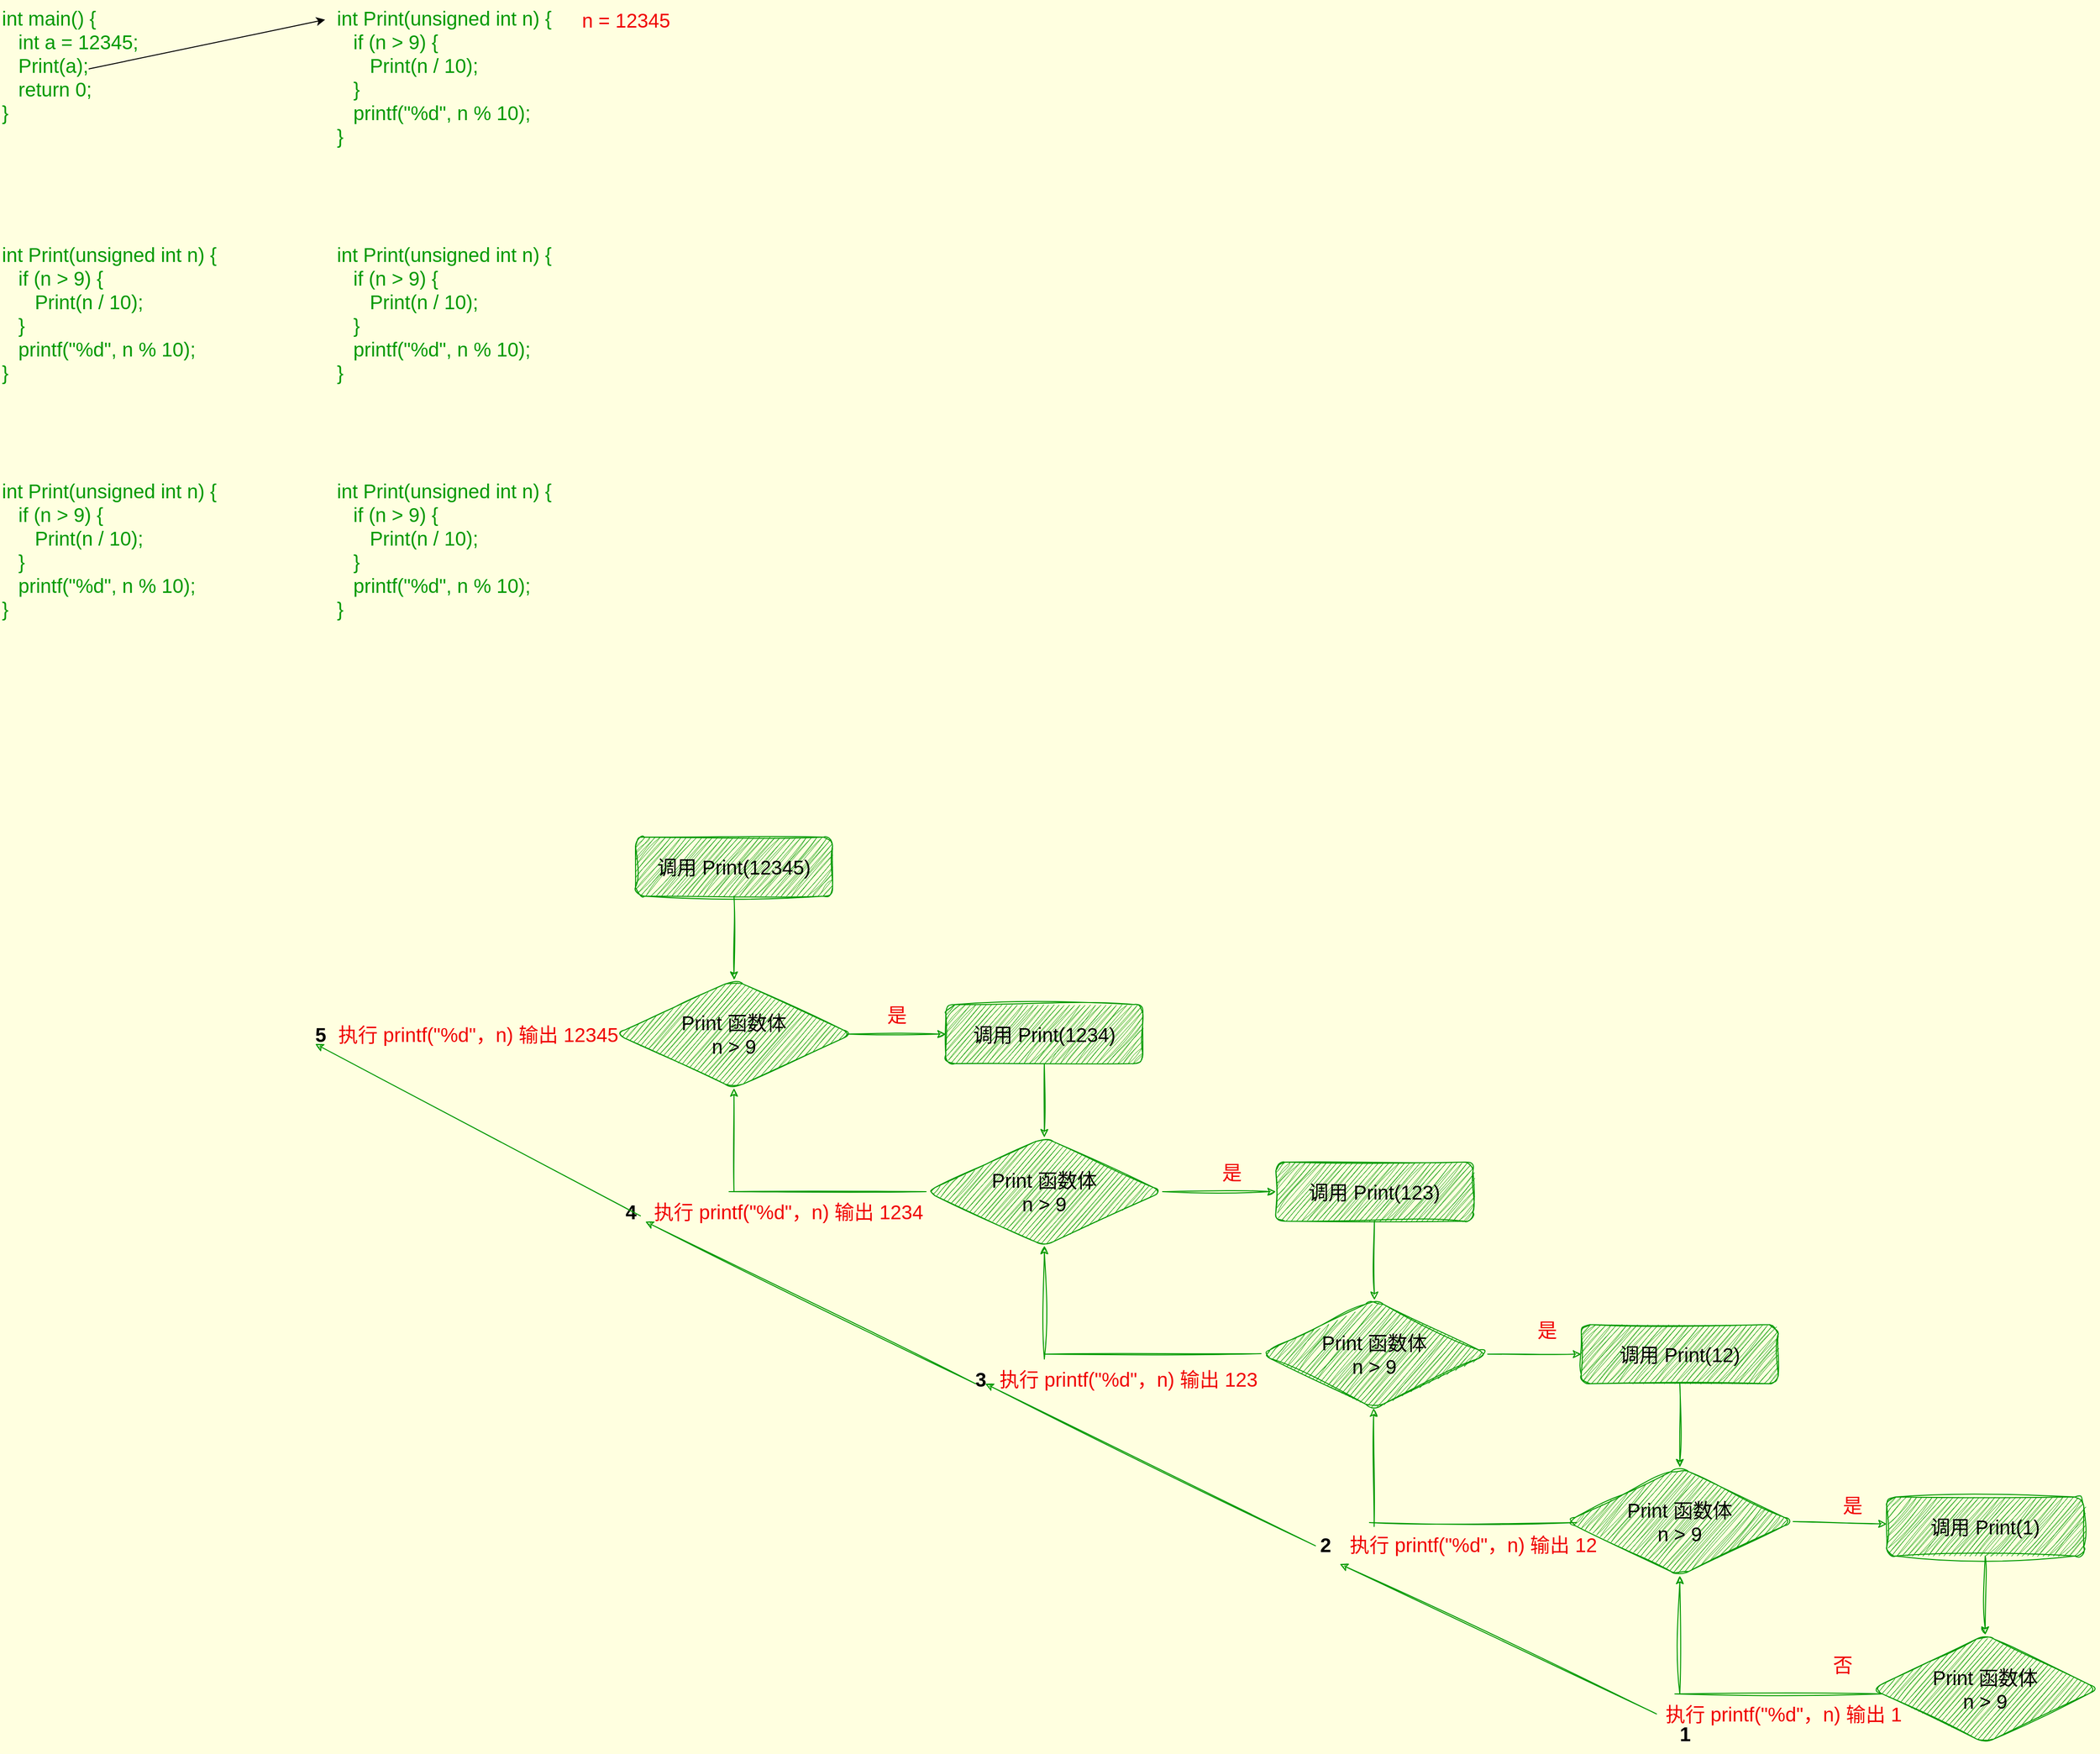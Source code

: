 <mxfile>
    <diagram id="nKJZuP3_xFPf2Oqtulhe" name="第 1 页">
        <mxGraphModel dx="1566" dy="499" grid="1" gridSize="10" guides="1" tooltips="1" connect="1" arrows="1" fold="1" page="1" pageScale="1" pageWidth="1000000" pageHeight="1000000" background="#FFFFE0" math="0" shadow="0">
            <root>
                <mxCell id="0"/>
                <mxCell id="1" parent="0"/>
                <mxCell id="6" value="int Print(unsigned int n) {&lt;br&gt;&amp;nbsp; &amp;nbsp;if (n &amp;gt; 9) {&lt;br&gt;&amp;nbsp; &amp;nbsp; &amp;nbsp; Print(n / 10);&lt;br&gt;&amp;nbsp; &amp;nbsp;}&lt;br&gt;&amp;nbsp; &amp;nbsp;printf(&quot;%d&quot;, n % 10);&lt;br&gt;}" style="text;whiteSpace=wrap;html=1;fontSize=20;fontColor=#009900;" vertex="1" parent="1">
                    <mxGeometry x="400" y="30" width="250" height="170" as="geometry"/>
                </mxCell>
                <mxCell id="7" value="int main() {&lt;br&gt;&amp;nbsp; &amp;nbsp;int a = 12345;&amp;nbsp;&amp;nbsp;&lt;br&gt;&amp;nbsp; &amp;nbsp;Print(a);&lt;br&gt;&amp;nbsp; &amp;nbsp;return 0;&lt;br&gt;}" style="text;whiteSpace=wrap;html=1;fontSize=20;fontColor=#009900;" vertex="1" parent="1">
                    <mxGeometry x="60" y="30" width="160" height="140" as="geometry"/>
                </mxCell>
                <mxCell id="8" value="int Print(unsigned int n) {&lt;br&gt;&amp;nbsp; &amp;nbsp;if (n &amp;gt; 9) {&lt;br&gt;&amp;nbsp; &amp;nbsp; &amp;nbsp; Print(n / 10);&lt;br&gt;&amp;nbsp; &amp;nbsp;}&lt;br&gt;&amp;nbsp; &amp;nbsp;printf(&quot;%d&quot;, n % 10);&lt;br&gt;}" style="text;whiteSpace=wrap;html=1;fontSize=20;fontColor=#009900;" vertex="1" parent="1">
                    <mxGeometry x="60" y="270" width="250" height="170" as="geometry"/>
                </mxCell>
                <mxCell id="9" value="int Print(unsigned int n) {&lt;br&gt;&amp;nbsp; &amp;nbsp;if (n &amp;gt; 9) {&lt;br&gt;&amp;nbsp; &amp;nbsp; &amp;nbsp; Print(n / 10);&lt;br&gt;&amp;nbsp; &amp;nbsp;}&lt;br&gt;&amp;nbsp; &amp;nbsp;printf(&quot;%d&quot;, n % 10);&lt;br&gt;}" style="text;whiteSpace=wrap;html=1;fontSize=20;fontColor=#009900;" vertex="1" parent="1">
                    <mxGeometry x="400" y="270" width="250" height="170" as="geometry"/>
                </mxCell>
                <mxCell id="10" value="int Print(unsigned int n) {&lt;br&gt;&amp;nbsp; &amp;nbsp;if (n &amp;gt; 9) {&lt;br&gt;&amp;nbsp; &amp;nbsp; &amp;nbsp; Print(n / 10);&lt;br&gt;&amp;nbsp; &amp;nbsp;}&lt;br&gt;&amp;nbsp; &amp;nbsp;printf(&quot;%d&quot;, n % 10);&lt;br&gt;}" style="text;whiteSpace=wrap;html=1;fontSize=20;fontColor=#009900;" vertex="1" parent="1">
                    <mxGeometry x="60" y="510" width="250" height="170" as="geometry"/>
                </mxCell>
                <mxCell id="11" value="int Print(unsigned int n) {&lt;br&gt;&amp;nbsp; &amp;nbsp;if (n &amp;gt; 9) {&lt;br&gt;&amp;nbsp; &amp;nbsp; &amp;nbsp; Print(n / 10);&lt;br&gt;&amp;nbsp; &amp;nbsp;}&lt;br&gt;&amp;nbsp; &amp;nbsp;printf(&quot;%d&quot;, n % 10);&lt;br&gt;}" style="text;whiteSpace=wrap;html=1;fontSize=20;fontColor=#009900;" vertex="1" parent="1">
                    <mxGeometry x="400" y="510" width="250" height="170" as="geometry"/>
                </mxCell>
                <mxCell id="16" value="" style="endArrow=classic;html=1;fontSize=20;fontColor=#009900;" edge="1" parent="1">
                    <mxGeometry width="50" height="50" relative="1" as="geometry">
                        <mxPoint x="150" y="100" as="sourcePoint"/>
                        <mxPoint x="390" y="50" as="targetPoint"/>
                    </mxGeometry>
                </mxCell>
                <mxCell id="17" value="n = 12345" style="text;html=1;align=center;verticalAlign=middle;resizable=0;points=[];autosize=1;strokeColor=none;fillColor=none;fontSize=20;fontColor=#F00000;" vertex="1" parent="1">
                    <mxGeometry x="640" y="30" width="110" height="40" as="geometry"/>
                </mxCell>
                <mxCell id="93" value="执行 printf(&quot;%d&quot;，n) 输出 12345" style="text;html=1;align=center;verticalAlign=middle;resizable=0;points=[];autosize=1;strokeColor=none;fillColor=none;fontSize=20;fontColor=#F00000;" vertex="1" parent="1">
                    <mxGeometry x="390" y="1060" width="310" height="40" as="geometry"/>
                </mxCell>
                <mxCell id="135" style="edgeStyle=none;html=1;exitX=0.5;exitY=1;exitDx=0;exitDy=0;fontSize=20;fontColor=#F00000;sketch=1;curveFitting=1;jiggle=2;strokeColor=#009900;entryX=0.5;entryY=0;entryDx=0;entryDy=0;" edge="1" parent="1" source="136">
                    <mxGeometry relative="1" as="geometry">
                        <mxPoint x="805" y="1025" as="targetPoint"/>
                    </mxGeometry>
                </mxCell>
                <mxCell id="136" value="调用 Print(12345)" style="rounded=1;whiteSpace=wrap;html=1;fontSize=20;fontColor=#000000;sketch=1;curveFitting=1;jiggle=2;glass=0;strokeColor=#009900;fillColor=#009900;" vertex="1" parent="1">
                    <mxGeometry x="705" y="880" width="200" height="60" as="geometry"/>
                </mxCell>
                <mxCell id="138" style="edgeStyle=none;sketch=1;html=1;exitX=1;exitY=0.5;exitDx=0;exitDy=0;fontSize=20;fontColor=#F00000;strokeColor=#009900;" edge="1" parent="1">
                    <mxGeometry relative="1" as="geometry">
                        <mxPoint x="1020.0" y="1080" as="targetPoint"/>
                        <mxPoint x="920" y="1080" as="sourcePoint"/>
                    </mxGeometry>
                </mxCell>
                <mxCell id="142" value="是" style="text;html=1;align=center;verticalAlign=middle;resizable=0;points=[];autosize=1;strokeColor=none;fillColor=none;fontSize=20;fontColor=#F00000;" vertex="1" parent="1">
                    <mxGeometry x="950" y="1040" width="40" height="40" as="geometry"/>
                </mxCell>
                <mxCell id="143" style="edgeStyle=none;sketch=1;html=1;fontSize=20;fontColor=#F00000;strokeColor=#009900;entryX=0.5;entryY=0;entryDx=0;entryDy=0;" edge="1" parent="1" source="144" target="146">
                    <mxGeometry relative="1" as="geometry">
                        <mxPoint x="1130.0" y="1180" as="targetPoint"/>
                    </mxGeometry>
                </mxCell>
                <mxCell id="144" value="调用 Print(1234)" style="rounded=1;whiteSpace=wrap;html=1;fontSize=20;fontColor=#000000;sketch=1;curveFitting=1;jiggle=2;glass=0;labelBackgroundColor=none;strokeColor=#009900;fillColor=#009900;" vertex="1" parent="1">
                    <mxGeometry x="1020" y="1050" width="200" height="60" as="geometry"/>
                </mxCell>
                <mxCell id="177" style="edgeStyle=none;sketch=1;html=1;exitX=1;exitY=0.5;exitDx=0;exitDy=0;entryX=0;entryY=0.5;entryDx=0;entryDy=0;strokeColor=#009900;fontSize=20;fontColor=#000000;" edge="1" parent="1" source="146" target="149">
                    <mxGeometry relative="1" as="geometry"/>
                </mxCell>
                <mxCell id="146" value="Print 函数体&lt;br&gt;n &amp;gt; 9" style="rhombus;whiteSpace=wrap;html=1;rounded=1;glass=0;sketch=1;fontSize=20;fontColor=#000000;strokeColor=#009900;fillColor=#009900;" vertex="1" parent="1">
                    <mxGeometry x="1000" y="1185" width="240" height="110" as="geometry"/>
                </mxCell>
                <mxCell id="147" value="是" style="text;html=1;align=center;verticalAlign=middle;resizable=0;points=[];autosize=1;strokeColor=none;fillColor=none;fontSize=20;fontColor=#F00000;sketch=1;curveFitting=1;jiggle=2;" vertex="1" parent="1">
                    <mxGeometry x="1290" y="1200" width="40" height="40" as="geometry"/>
                </mxCell>
                <mxCell id="178" style="edgeStyle=none;sketch=1;html=1;exitX=0.5;exitY=1;exitDx=0;exitDy=0;entryX=0.5;entryY=0;entryDx=0;entryDy=0;strokeColor=#009900;fontSize=20;fontColor=#000000;" edge="1" parent="1" source="149" target="151">
                    <mxGeometry relative="1" as="geometry"/>
                </mxCell>
                <mxCell id="149" value="调用 Print(123)" style="rounded=1;whiteSpace=wrap;html=1;fontSize=20;fontColor=#000000;sketch=1;curveFitting=1;jiggle=2;glass=0;fillColor=#009900;strokeColor=#009900;" vertex="1" parent="1">
                    <mxGeometry x="1355" y="1210" width="200" height="60" as="geometry"/>
                </mxCell>
                <mxCell id="181" style="edgeStyle=none;sketch=1;html=1;exitX=1;exitY=0.5;exitDx=0;exitDy=0;entryX=0;entryY=0.5;entryDx=0;entryDy=0;strokeColor=#009900;fontSize=20;fontColor=#000000;" edge="1" parent="1" source="151" target="154">
                    <mxGeometry relative="1" as="geometry"/>
                </mxCell>
                <mxCell id="151" value="Print 函数体&lt;br&gt;n &amp;gt; 9" style="rhombus;whiteSpace=wrap;html=1;rounded=1;glass=0;sketch=1;fontSize=20;fontColor=#000000;strokeColor=#009900;curveFitting=1;jiggle=2;fillColor=#009900;" vertex="1" parent="1">
                    <mxGeometry x="1340" y="1350" width="230" height="110" as="geometry"/>
                </mxCell>
                <mxCell id="152" value="是" style="text;html=1;align=center;verticalAlign=middle;resizable=0;points=[];autosize=1;strokeColor=none;fillColor=none;fontSize=20;fontColor=#F00000;sketch=1;curveFitting=1;jiggle=2;" vertex="1" parent="1">
                    <mxGeometry x="1610" y="1360" width="40" height="40" as="geometry"/>
                </mxCell>
                <mxCell id="153" style="edgeStyle=none;sketch=1;html=1;exitX=0.5;exitY=1;exitDx=0;exitDy=0;entryX=0.5;entryY=0;entryDx=0;entryDy=0;fontSize=20;fontColor=#F00000;strokeColor=#009900;curveFitting=1;jiggle=2;" edge="1" parent="1" source="154" target="156">
                    <mxGeometry relative="1" as="geometry"/>
                </mxCell>
                <mxCell id="154" value="调用 Print(12)" style="rounded=1;whiteSpace=wrap;html=1;fontSize=20;fontColor=#000000;sketch=1;curveFitting=1;jiggle=2;glass=0;strokeColor=#009900;fillColor=#009900;" vertex="1" parent="1">
                    <mxGeometry x="1665" y="1375" width="200" height="60" as="geometry"/>
                </mxCell>
                <mxCell id="185" style="edgeStyle=none;sketch=1;html=1;exitX=1;exitY=0.5;exitDx=0;exitDy=0;strokeColor=#009900;fontSize=20;fontColor=#000000;" edge="1" parent="1" source="156" target="159">
                    <mxGeometry relative="1" as="geometry"/>
                </mxCell>
                <mxCell id="156" value="Print 函数体&lt;br&gt;n &amp;gt; 9" style="rhombus;whiteSpace=wrap;html=1;rounded=1;glass=0;sketch=1;fontSize=20;fontColor=#000000;strokeColor=#009900;curveFitting=1;jiggle=2;fillColor=#009900;" vertex="1" parent="1">
                    <mxGeometry x="1650" y="1520" width="230" height="110" as="geometry"/>
                </mxCell>
                <mxCell id="157" value="是" style="text;html=1;align=center;verticalAlign=middle;resizable=0;points=[];autosize=1;strokeColor=none;fillColor=none;fontSize=20;fontColor=#F00000;sketch=1;curveFitting=1;jiggle=2;" vertex="1" parent="1">
                    <mxGeometry x="1920" y="1537.5" width="40" height="40" as="geometry"/>
                </mxCell>
                <mxCell id="158" style="edgeStyle=none;sketch=1;html=1;exitX=0.5;exitY=1;exitDx=0;exitDy=0;entryX=0.5;entryY=0;entryDx=0;entryDy=0;fontSize=20;fontColor=#F00000;strokeColor=#009900;curveFitting=1;jiggle=2;" edge="1" parent="1" source="159" target="160">
                    <mxGeometry relative="1" as="geometry"/>
                </mxCell>
                <mxCell id="159" value="调用 Print(1)" style="rounded=1;whiteSpace=wrap;html=1;fontSize=20;fontColor=#000000;sketch=1;curveFitting=1;jiggle=2;glass=0;strokeColor=#009900;fillColor=#009900;" vertex="1" parent="1">
                    <mxGeometry x="1975" y="1550" width="200" height="60" as="geometry"/>
                </mxCell>
                <mxCell id="160" value="Print 函数体&lt;br&gt;n &amp;gt; 9" style="rhombus;whiteSpace=wrap;html=1;rounded=1;glass=0;sketch=1;fontSize=20;fontColor=#000000;fillColor=#009900;strokeColor=#009900;" vertex="1" parent="1">
                    <mxGeometry x="1960" y="1690" width="230" height="110" as="geometry"/>
                </mxCell>
                <mxCell id="161" value="" style="endArrow=none;html=1;sketch=1;fontSize=20;fontColor=#F00000;exitX=0;exitY=0.5;exitDx=0;exitDy=0;strokeColor=#009900;curveFitting=1;jiggle=2;" edge="1" parent="1">
                    <mxGeometry width="50" height="50" relative="1" as="geometry">
                        <mxPoint x="1970.0" y="1750" as="sourcePoint"/>
                        <mxPoint x="1760.0" y="1750" as="targetPoint"/>
                    </mxGeometry>
                </mxCell>
                <mxCell id="162" value="" style="endArrow=classic;html=1;sketch=1;fontSize=20;fontColor=#F00000;entryX=0.5;entryY=1;entryDx=0;entryDy=0;strokeColor=#009900;curveFitting=1;jiggle=2;" edge="1" parent="1" target="156">
                    <mxGeometry width="50" height="50" relative="1" as="geometry">
                        <mxPoint x="1765" y="1750" as="sourcePoint"/>
                        <mxPoint x="1809.5" y="1630" as="targetPoint"/>
                    </mxGeometry>
                </mxCell>
                <mxCell id="163" value="否" style="text;html=1;align=center;verticalAlign=middle;resizable=0;points=[];autosize=1;strokeColor=none;fillColor=none;fontSize=20;fontColor=#F00000;sketch=1;curveFitting=1;jiggle=2;" vertex="1" parent="1">
                    <mxGeometry x="1910" y="1700" width="40" height="40" as="geometry"/>
                </mxCell>
                <mxCell id="164" value="执行 printf(&quot;%d&quot;，n) 输出 12" style="text;html=1;align=center;verticalAlign=middle;resizable=0;points=[];autosize=1;strokeColor=none;fillColor=none;fontSize=20;fontColor=#F00000;sketch=1;curveFitting=1;jiggle=2;" vertex="1" parent="1">
                    <mxGeometry x="1420" y="1577.5" width="270" height="40" as="geometry"/>
                </mxCell>
                <mxCell id="165" value="" style="endArrow=none;html=1;sketch=1;fontSize=20;fontColor=#F00000;exitX=0;exitY=0.5;exitDx=0;exitDy=0;strokeColor=#009900;curveFitting=1;jiggle=2;" edge="1" parent="1">
                    <mxGeometry width="50" height="50" relative="1" as="geometry">
                        <mxPoint x="1660.0" y="1575.96" as="sourcePoint"/>
                        <mxPoint x="1450" y="1576" as="targetPoint"/>
                    </mxGeometry>
                </mxCell>
                <mxCell id="167" value="执行 printf(&quot;%d&quot;，n) 输出 123" style="text;html=1;align=center;verticalAlign=middle;resizable=0;points=[];autosize=1;strokeColor=none;fillColor=none;fontSize=20;fontColor=#F00000;" vertex="1" parent="1">
                    <mxGeometry x="1060" y="1410" width="290" height="40" as="geometry"/>
                </mxCell>
                <mxCell id="168" value="" style="endArrow=none;html=1;sketch=1;fontSize=20;fontColor=#F00000;exitX=0;exitY=0.5;exitDx=0;exitDy=0;strokeColor=#009900;" edge="1" parent="1">
                    <mxGeometry width="50" height="50" relative="1" as="geometry">
                        <mxPoint x="1340.0" y="1404.5" as="sourcePoint"/>
                        <mxPoint x="1120" y="1405" as="targetPoint"/>
                    </mxGeometry>
                </mxCell>
                <mxCell id="169" value="" style="endArrow=classic;html=1;sketch=1;fontSize=20;fontColor=#F00000;entryX=0.5;entryY=1;entryDx=0;entryDy=0;strokeColor=#009900;curveFitting=1;jiggle=2;" edge="1" parent="1" target="146">
                    <mxGeometry width="50" height="50" relative="1" as="geometry">
                        <mxPoint x="1120" y="1410" as="sourcePoint"/>
                        <mxPoint x="1129.5" y="1295" as="targetPoint"/>
                    </mxGeometry>
                </mxCell>
                <mxCell id="170" value="执行 printf(&quot;%d&quot;，n) 输出 1234" style="text;html=1;align=center;verticalAlign=middle;resizable=0;points=[];autosize=1;strokeColor=none;fillColor=none;fontSize=20;fontColor=#F00000;" vertex="1" parent="1">
                    <mxGeometry x="710" y="1240" width="300" height="40" as="geometry"/>
                </mxCell>
                <mxCell id="171" value="" style="endArrow=none;html=1;sketch=1;fontSize=20;fontColor=#F00000;exitX=0;exitY=0.5;exitDx=0;exitDy=0;strokeColor=#009900;" edge="1" parent="1">
                    <mxGeometry width="50" height="50" relative="1" as="geometry">
                        <mxPoint x="1000.0" y="1240" as="sourcePoint"/>
                        <mxPoint x="800" y="1240" as="targetPoint"/>
                    </mxGeometry>
                </mxCell>
                <mxCell id="172" value="" style="endArrow=classic;html=1;sketch=1;fontSize=20;fontColor=#F00000;entryX=0.5;entryY=1;entryDx=0;entryDy=0;strokeColor=#009900;" edge="1" parent="1">
                    <mxGeometry width="50" height="50" relative="1" as="geometry">
                        <mxPoint x="805" y="1240" as="sourcePoint"/>
                        <mxPoint x="805" y="1135" as="targetPoint"/>
                    </mxGeometry>
                </mxCell>
                <mxCell id="173" value="执行 printf(&quot;%d&quot;，n) 输出 1" style="text;html=1;align=center;verticalAlign=middle;resizable=0;points=[];autosize=1;strokeColor=none;fillColor=none;fontSize=20;fontColor=#F00000;sketch=1;curveFitting=1;jiggle=2;" vertex="1" parent="1">
                    <mxGeometry x="1740" y="1750" width="260" height="40" as="geometry"/>
                </mxCell>
                <mxCell id="180" value="" style="endArrow=classic;html=1;sketch=1;fontSize=20;fontColor=#F00000;entryX=0.5;entryY=1;entryDx=0;entryDy=0;strokeColor=#009900;curveFitting=1;jiggle=2;" edge="1" parent="1">
                    <mxGeometry width="50" height="50" relative="1" as="geometry">
                        <mxPoint x="1454.73" y="1580" as="sourcePoint"/>
                        <mxPoint x="1454.23" y="1460" as="targetPoint"/>
                    </mxGeometry>
                </mxCell>
                <mxCell id="186" value="Print 函数体&lt;br&gt;n &amp;gt; 9" style="rhombus;whiteSpace=wrap;html=1;rounded=1;glass=0;sketch=1;fontSize=20;fontColor=#000000;strokeColor=#009900;fillColor=#009900;" vertex="1" parent="1">
                    <mxGeometry x="685" y="1025" width="240" height="110" as="geometry"/>
                </mxCell>
                <mxCell id="187" value="&lt;b&gt;1&lt;/b&gt;" style="text;html=1;align=center;verticalAlign=middle;resizable=0;points=[];autosize=1;strokeColor=none;fillColor=none;fontSize=20;fontColor=#000000;" vertex="1" parent="1">
                    <mxGeometry x="1755" y="1770" width="30" height="40" as="geometry"/>
                </mxCell>
                <mxCell id="189" value="&lt;b&gt;2&lt;/b&gt;" style="text;html=1;align=center;verticalAlign=middle;resizable=0;points=[];autosize=1;strokeColor=none;fillColor=none;fontSize=20;fontColor=#000000;" vertex="1" parent="1">
                    <mxGeometry x="1390" y="1577.5" width="30" height="40" as="geometry"/>
                </mxCell>
                <mxCell id="190" value="&lt;b&gt;3&lt;/b&gt;" style="text;html=1;align=center;verticalAlign=middle;resizable=0;points=[];autosize=1;strokeColor=none;fillColor=none;fontSize=20;fontColor=#000000;" vertex="1" parent="1">
                    <mxGeometry x="1040" y="1410" width="30" height="40" as="geometry"/>
                </mxCell>
                <mxCell id="191" value="&lt;b&gt;4&lt;/b&gt;" style="text;html=1;align=center;verticalAlign=middle;resizable=0;points=[];autosize=1;strokeColor=none;fillColor=none;fontSize=20;fontColor=#000000;" vertex="1" parent="1">
                    <mxGeometry x="685" y="1240" width="30" height="40" as="geometry"/>
                </mxCell>
                <mxCell id="192" value="&lt;b&gt;5&lt;/b&gt;" style="text;html=1;align=center;verticalAlign=middle;resizable=0;points=[];autosize=1;strokeColor=none;fillColor=none;fontSize=20;fontColor=#000000;" vertex="1" parent="1">
                    <mxGeometry x="370" y="1060" width="30" height="40" as="geometry"/>
                </mxCell>
                <mxCell id="195" value="" style="endArrow=classic;html=1;sketch=1;strokeColor=#009900;fontSize=20;fontColor=#000000;entryX=0.996;entryY=1.013;entryDx=0;entryDy=0;entryPerimeter=0;exitX=0.005;exitY=0.509;exitDx=0;exitDy=0;exitPerimeter=0;" edge="1" parent="1" source="173" target="189">
                    <mxGeometry relative="1" as="geometry">
                        <mxPoint x="1470" y="1789.38" as="sourcePoint"/>
                        <mxPoint x="1570" y="1789.38" as="targetPoint"/>
                    </mxGeometry>
                </mxCell>
                <mxCell id="197" value="" style="endArrow=classic;html=1;sketch=1;strokeColor=#009900;fontSize=20;fontColor=#000000;entryX=0.996;entryY=1.013;entryDx=0;entryDy=0;entryPerimeter=0;" edge="1" parent="1">
                    <mxGeometry relative="1" as="geometry">
                        <mxPoint x="1395.12" y="1599.612" as="sourcePoint"/>
                        <mxPoint x="1060.0" y="1435.0" as="targetPoint"/>
                    </mxGeometry>
                </mxCell>
                <mxCell id="199" value="" style="endArrow=classic;html=1;sketch=1;strokeColor=#009900;fontSize=20;fontColor=#000000;entryX=0.996;entryY=1.013;entryDx=0;entryDy=0;entryPerimeter=0;" edge="1" parent="1">
                    <mxGeometry relative="1" as="geometry">
                        <mxPoint x="1050.12" y="1435.002" as="sourcePoint"/>
                        <mxPoint x="715.0" y="1270.39" as="targetPoint"/>
                    </mxGeometry>
                </mxCell>
                <mxCell id="201" value="" style="endArrow=classic;html=1;sketch=1;strokeColor=#009900;fontSize=20;fontColor=#000000;" edge="1" parent="1">
                    <mxGeometry relative="1" as="geometry">
                        <mxPoint x="710" y="1264.612" as="sourcePoint"/>
                        <mxPoint x="380" y="1090" as="targetPoint"/>
                    </mxGeometry>
                </mxCell>
            </root>
        </mxGraphModel>
    </diagram>
</mxfile>
